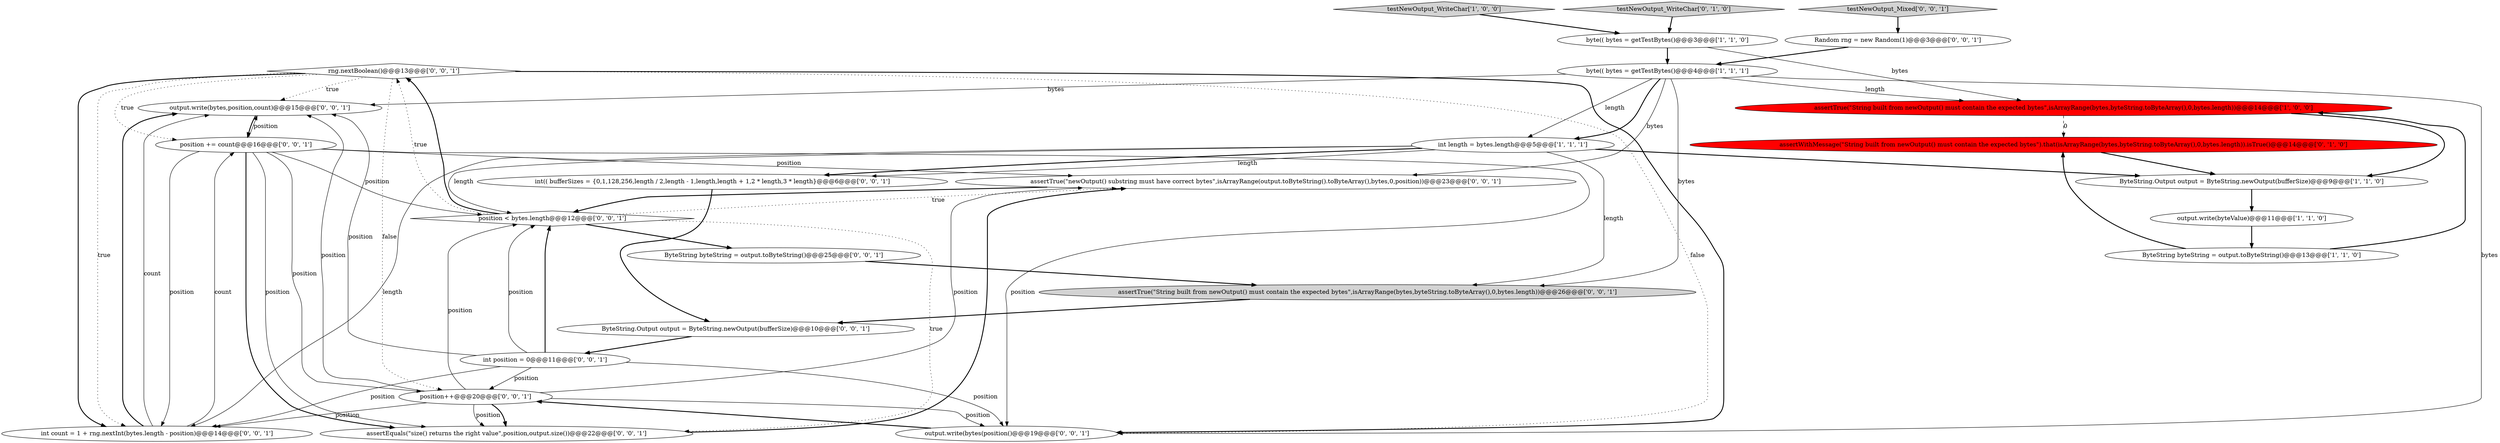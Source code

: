 digraph {
18 [style = filled, label = "rng.nextBoolean()@@@13@@@['0', '0', '1']", fillcolor = white, shape = diamond image = "AAA0AAABBB3BBB"];
11 [style = filled, label = "output.write(bytes,position,count)@@@15@@@['0', '0', '1']", fillcolor = white, shape = ellipse image = "AAA0AAABBB3BBB"];
10 [style = filled, label = "assertEquals(\"size() returns the right value\",position,output.size())@@@22@@@['0', '0', '1']", fillcolor = white, shape = ellipse image = "AAA0AAABBB3BBB"];
8 [style = filled, label = "testNewOutput_WriteChar['0', '1', '0']", fillcolor = lightgray, shape = diamond image = "AAA0AAABBB2BBB"];
19 [style = filled, label = "int count = 1 + rng.nextInt(bytes.length - position)@@@14@@@['0', '0', '1']", fillcolor = white, shape = ellipse image = "AAA0AAABBB3BBB"];
16 [style = filled, label = "ByteString byteString = output.toByteString()@@@25@@@['0', '0', '1']", fillcolor = white, shape = ellipse image = "AAA0AAABBB3BBB"];
24 [style = filled, label = "testNewOutput_Mixed['0', '0', '1']", fillcolor = lightgray, shape = diamond image = "AAA0AAABBB3BBB"];
25 [style = filled, label = "int(( bufferSizes = {0,1,128,256,length / 2,length - 1,length,length + 1,2 * length,3 * length}@@@6@@@['0', '0', '1']", fillcolor = white, shape = ellipse image = "AAA0AAABBB3BBB"];
14 [style = filled, label = "output.write(bytes(position()@@@19@@@['0', '0', '1']", fillcolor = white, shape = ellipse image = "AAA0AAABBB3BBB"];
20 [style = filled, label = "position < bytes.length@@@12@@@['0', '0', '1']", fillcolor = white, shape = diamond image = "AAA0AAABBB3BBB"];
1 [style = filled, label = "byte(( bytes = getTestBytes()@@@3@@@['1', '1', '0']", fillcolor = white, shape = ellipse image = "AAA0AAABBB1BBB"];
13 [style = filled, label = "ByteString.Output output = ByteString.newOutput(bufferSize)@@@10@@@['0', '0', '1']", fillcolor = white, shape = ellipse image = "AAA0AAABBB3BBB"];
7 [style = filled, label = "ByteString byteString = output.toByteString()@@@13@@@['1', '1', '0']", fillcolor = white, shape = ellipse image = "AAA0AAABBB1BBB"];
0 [style = filled, label = "byte(( bytes = getTestBytes()@@@4@@@['1', '1', '1']", fillcolor = white, shape = ellipse image = "AAA0AAABBB1BBB"];
3 [style = filled, label = "assertTrue(\"String built from newOutput() must contain the expected bytes\",isArrayRange(bytes,byteString.toByteArray(),0,bytes.length))@@@14@@@['1', '0', '0']", fillcolor = red, shape = ellipse image = "AAA1AAABBB1BBB"];
22 [style = filled, label = "position += count@@@16@@@['0', '0', '1']", fillcolor = white, shape = ellipse image = "AAA0AAABBB3BBB"];
9 [style = filled, label = "assertWithMessage(\"String built from newOutput() must contain the expected bytes\").that(isArrayRange(bytes,byteString.toByteArray(),0,bytes.length)).isTrue()@@@14@@@['0', '1', '0']", fillcolor = red, shape = ellipse image = "AAA1AAABBB2BBB"];
23 [style = filled, label = "position++@@@20@@@['0', '0', '1']", fillcolor = white, shape = ellipse image = "AAA0AAABBB3BBB"];
2 [style = filled, label = "output.write(byteValue)@@@11@@@['1', '1', '0']", fillcolor = white, shape = ellipse image = "AAA0AAABBB1BBB"];
15 [style = filled, label = "assertTrue(\"String built from newOutput() must contain the expected bytes\",isArrayRange(bytes,byteString.toByteArray(),0,bytes.length))@@@26@@@['0', '0', '1']", fillcolor = lightgray, shape = ellipse image = "AAA0AAABBB3BBB"];
6 [style = filled, label = "int length = bytes.length@@@5@@@['1', '1', '1']", fillcolor = white, shape = ellipse image = "AAA0AAABBB1BBB"];
17 [style = filled, label = "Random rng = new Random(1)@@@3@@@['0', '0', '1']", fillcolor = white, shape = ellipse image = "AAA0AAABBB3BBB"];
4 [style = filled, label = "testNewOutput_WriteChar['1', '0', '0']", fillcolor = lightgray, shape = diamond image = "AAA0AAABBB1BBB"];
21 [style = filled, label = "int position = 0@@@11@@@['0', '0', '1']", fillcolor = white, shape = ellipse image = "AAA0AAABBB3BBB"];
5 [style = filled, label = "ByteString.Output output = ByteString.newOutput(bufferSize)@@@9@@@['1', '1', '0']", fillcolor = white, shape = ellipse image = "AAA0AAABBB1BBB"];
12 [style = filled, label = "assertTrue(\"newOutput() substring must have correct bytes\",isArrayRange(output.toByteString().toByteArray(),bytes,0,position))@@@23@@@['0', '0', '1']", fillcolor = white, shape = ellipse image = "AAA0AAABBB3BBB"];
0->14 [style = solid, label="bytes"];
18->11 [style = dotted, label="true"];
0->3 [style = solid, label="length"];
16->15 [style = bold, label=""];
0->15 [style = solid, label="bytes"];
22->10 [style = solid, label="position"];
18->23 [style = dotted, label="false"];
15->13 [style = bold, label=""];
22->14 [style = solid, label="position"];
23->14 [style = solid, label="position"];
22->11 [style = solid, label="position"];
0->6 [style = bold, label=""];
25->13 [style = bold, label=""];
0->11 [style = solid, label="bytes"];
21->14 [style = solid, label="position"];
6->20 [style = solid, label="length"];
22->20 [style = solid, label="position"];
23->19 [style = solid, label="position"];
19->22 [style = solid, label="count"];
18->19 [style = dotted, label="true"];
18->19 [style = bold, label=""];
12->20 [style = bold, label=""];
23->20 [style = solid, label="position"];
6->25 [style = solid, label="length"];
19->11 [style = bold, label=""];
6->15 [style = solid, label="length"];
1->0 [style = bold, label=""];
23->12 [style = solid, label="position"];
7->3 [style = bold, label=""];
21->11 [style = solid, label="position"];
22->23 [style = solid, label="position"];
22->12 [style = solid, label="position"];
21->20 [style = solid, label="position"];
21->23 [style = solid, label="position"];
7->9 [style = bold, label=""];
8->1 [style = bold, label=""];
20->18 [style = bold, label=""];
6->5 [style = bold, label=""];
5->2 [style = bold, label=""];
3->5 [style = bold, label=""];
19->11 [style = solid, label="count"];
1->3 [style = solid, label="bytes"];
17->0 [style = bold, label=""];
21->20 [style = bold, label=""];
20->16 [style = bold, label=""];
21->19 [style = solid, label="position"];
14->23 [style = bold, label=""];
3->9 [style = dashed, label="0"];
0->12 [style = solid, label="bytes"];
10->12 [style = bold, label=""];
23->10 [style = solid, label="position"];
20->10 [style = dotted, label="true"];
24->17 [style = bold, label=""];
22->10 [style = bold, label=""];
0->6 [style = solid, label="length"];
11->22 [style = bold, label=""];
9->5 [style = bold, label=""];
23->10 [style = bold, label=""];
20->18 [style = dotted, label="true"];
4->1 [style = bold, label=""];
20->12 [style = dotted, label="true"];
18->22 [style = dotted, label="true"];
2->7 [style = bold, label=""];
13->21 [style = bold, label=""];
18->14 [style = bold, label=""];
18->14 [style = dotted, label="false"];
6->25 [style = bold, label=""];
6->19 [style = solid, label="length"];
22->19 [style = solid, label="position"];
23->11 [style = solid, label="position"];
}
